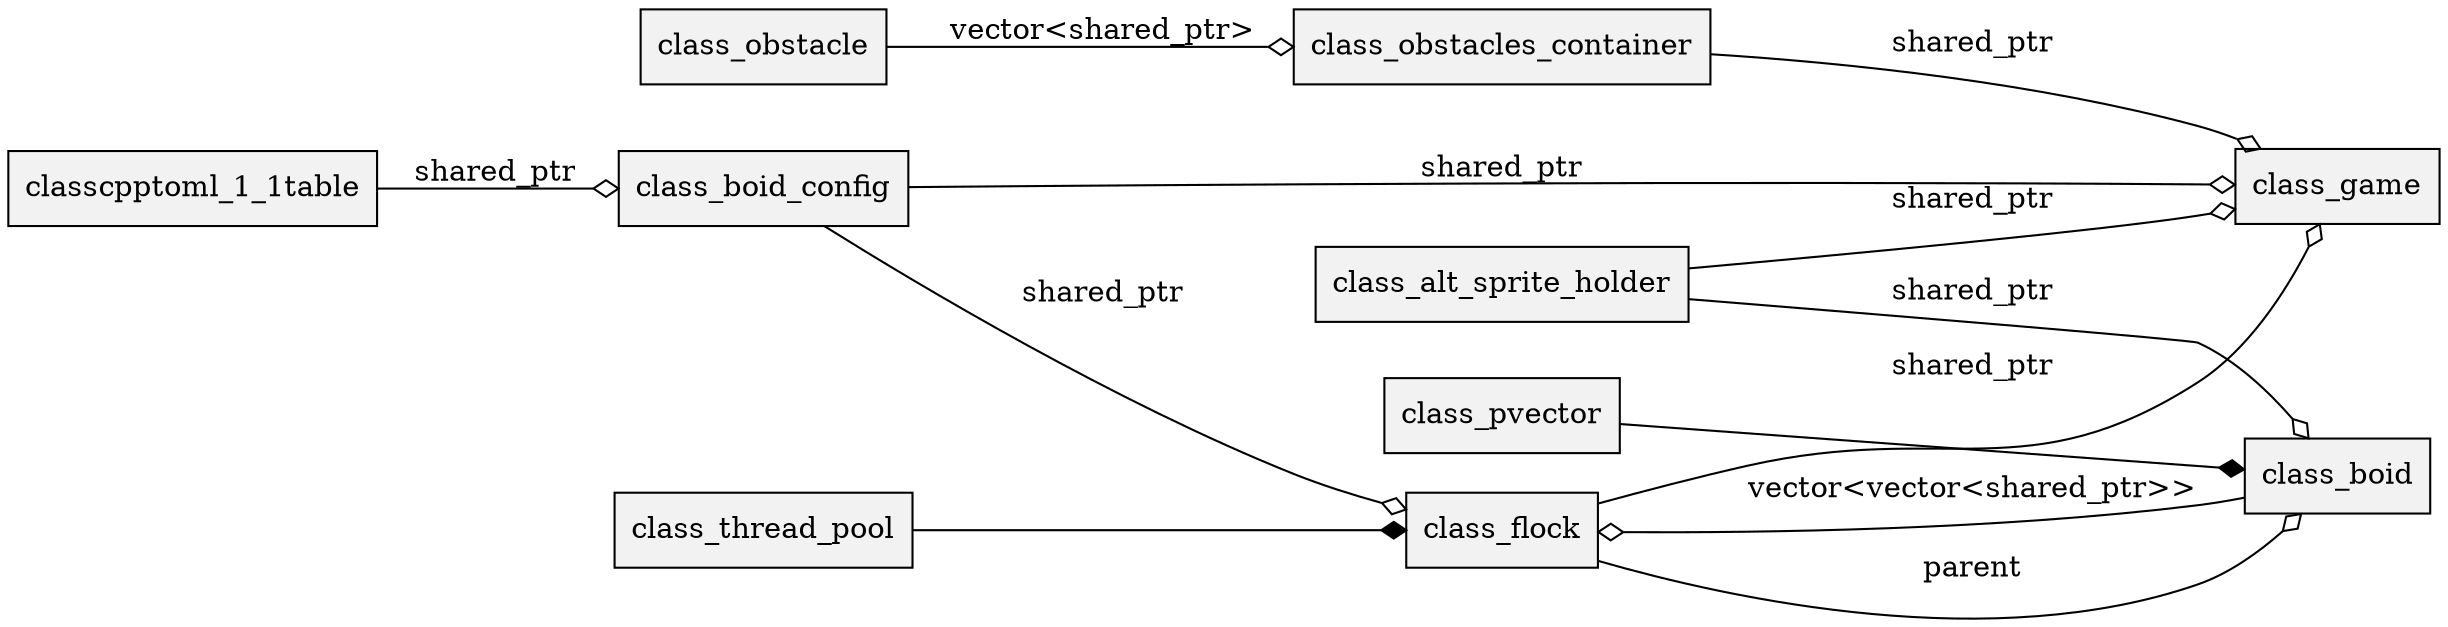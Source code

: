 digraph doxygraph
{
    node[shape=record,style=filled,fillcolor=gray95]
graph [ rankdir="RL" ]
"class_boid" -> "class_alt_sprite_holder" [label="shared_ptr" arrowtail="odiamond" dir="back" ]
"class_boid" -> "class_flock" [label="parent" arrowtail="odiamond" dir="back" ]
"class_boid" -> "class_pvector" [ arrowtail="diamond" dir="back" ]
"class_boid_config" -> "classcpptoml_1_1table" [label="shared_ptr" arrowtail="odiamond" dir="back" ]
"class_flock" -> "class_boid" [label="vector<vector<shared_ptr>>" arrowtail="odiamond" dir="back" ]
"class_flock" -> "class_boid_config" [label="shared_ptr" arrowtail="odiamond" dir="back" ]
"class_flock" -> "class_thread_pool" [ arrowtail="diamond" dir="back" ]
"class_game" -> "class_alt_sprite_holder" [label="shared_ptr" arrowtail="odiamond" dir="back" ]
"class_game" -> "class_obstacles_container" [label="shared_ptr" arrowtail="odiamond" dir="back" ]
"class_game" -> "class_flock" [label="shared_ptr" arrowtail="odiamond" dir="back" ]
"class_game" -> "class_boid_config" [label="shared_ptr" arrowtail="odiamond" dir="back" ]
"class_obstacles_container" -> "class_obstacle" [label="vector<shared_ptr>" arrowtail="odiamond" dir="back" ]
}
